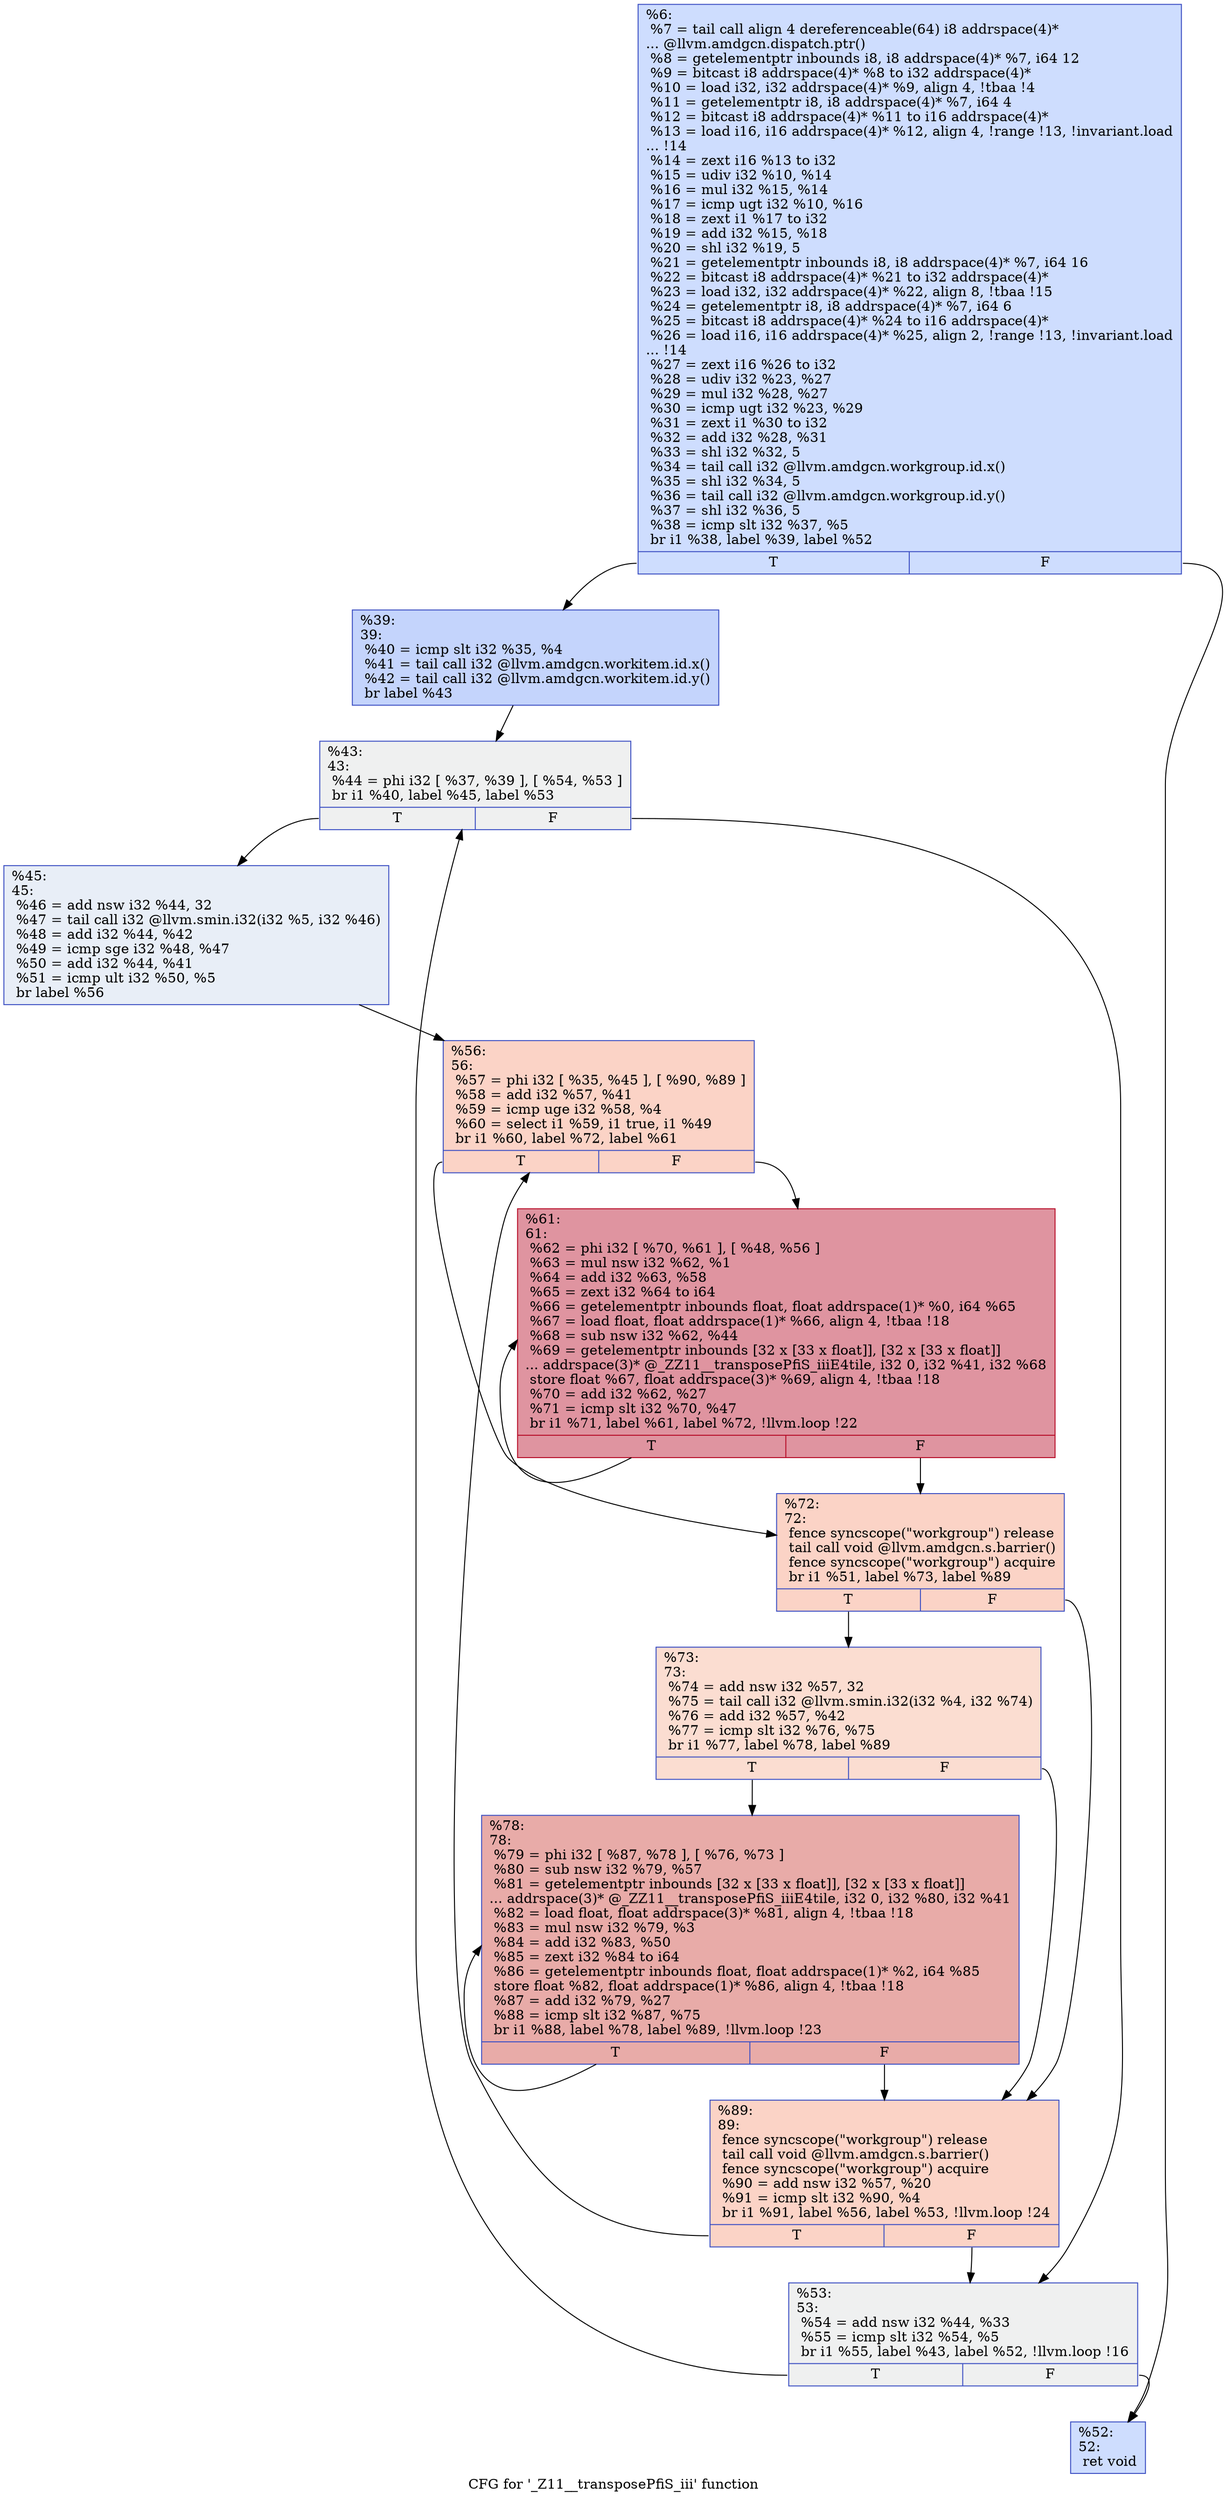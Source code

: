 digraph "CFG for '_Z11__transposePfiS_iii' function" {
	label="CFG for '_Z11__transposePfiS_iii' function";

	Node0x5e7ef70 [shape=record,color="#3d50c3ff", style=filled, fillcolor="#8fb1fe70",label="{%6:\l  %7 = tail call align 4 dereferenceable(64) i8 addrspace(4)*\l... @llvm.amdgcn.dispatch.ptr()\l  %8 = getelementptr inbounds i8, i8 addrspace(4)* %7, i64 12\l  %9 = bitcast i8 addrspace(4)* %8 to i32 addrspace(4)*\l  %10 = load i32, i32 addrspace(4)* %9, align 4, !tbaa !4\l  %11 = getelementptr i8, i8 addrspace(4)* %7, i64 4\l  %12 = bitcast i8 addrspace(4)* %11 to i16 addrspace(4)*\l  %13 = load i16, i16 addrspace(4)* %12, align 4, !range !13, !invariant.load\l... !14\l  %14 = zext i16 %13 to i32\l  %15 = udiv i32 %10, %14\l  %16 = mul i32 %15, %14\l  %17 = icmp ugt i32 %10, %16\l  %18 = zext i1 %17 to i32\l  %19 = add i32 %15, %18\l  %20 = shl i32 %19, 5\l  %21 = getelementptr inbounds i8, i8 addrspace(4)* %7, i64 16\l  %22 = bitcast i8 addrspace(4)* %21 to i32 addrspace(4)*\l  %23 = load i32, i32 addrspace(4)* %22, align 8, !tbaa !15\l  %24 = getelementptr i8, i8 addrspace(4)* %7, i64 6\l  %25 = bitcast i8 addrspace(4)* %24 to i16 addrspace(4)*\l  %26 = load i16, i16 addrspace(4)* %25, align 2, !range !13, !invariant.load\l... !14\l  %27 = zext i16 %26 to i32\l  %28 = udiv i32 %23, %27\l  %29 = mul i32 %28, %27\l  %30 = icmp ugt i32 %23, %29\l  %31 = zext i1 %30 to i32\l  %32 = add i32 %28, %31\l  %33 = shl i32 %32, 5\l  %34 = tail call i32 @llvm.amdgcn.workgroup.id.x()\l  %35 = shl i32 %34, 5\l  %36 = tail call i32 @llvm.amdgcn.workgroup.id.y()\l  %37 = shl i32 %36, 5\l  %38 = icmp slt i32 %37, %5\l  br i1 %38, label %39, label %52\l|{<s0>T|<s1>F}}"];
	Node0x5e7ef70:s0 -> Node0x5e82940;
	Node0x5e7ef70:s1 -> Node0x5e829d0;
	Node0x5e82940 [shape=record,color="#3d50c3ff", style=filled, fillcolor="#7a9df870",label="{%39:\l39:                                               \l  %40 = icmp slt i32 %35, %4\l  %41 = tail call i32 @llvm.amdgcn.workitem.id.x()\l  %42 = tail call i32 @llvm.amdgcn.workitem.id.y()\l  br label %43\l}"];
	Node0x5e82940 -> Node0x5e82f80;
	Node0x5e82f80 [shape=record,color="#3d50c3ff", style=filled, fillcolor="#dbdcde70",label="{%43:\l43:                                               \l  %44 = phi i32 [ %37, %39 ], [ %54, %53 ]\l  br i1 %40, label %45, label %53\l|{<s0>T|<s1>F}}"];
	Node0x5e82f80:s0 -> Node0x5e831f0;
	Node0x5e82f80:s1 -> Node0x5e830b0;
	Node0x5e831f0 [shape=record,color="#3d50c3ff", style=filled, fillcolor="#cbd8ee70",label="{%45:\l45:                                               \l  %46 = add nsw i32 %44, 32\l  %47 = tail call i32 @llvm.smin.i32(i32 %5, i32 %46)\l  %48 = add i32 %44, %42\l  %49 = icmp sge i32 %48, %47\l  %50 = add i32 %44, %41\l  %51 = icmp ult i32 %50, %5\l  br label %56\l}"];
	Node0x5e831f0 -> Node0x5e83830;
	Node0x5e829d0 [shape=record,color="#3d50c3ff", style=filled, fillcolor="#8fb1fe70",label="{%52:\l52:                                               \l  ret void\l}"];
	Node0x5e830b0 [shape=record,color="#3d50c3ff", style=filled, fillcolor="#dbdcde70",label="{%53:\l53:                                               \l  %54 = add nsw i32 %44, %33\l  %55 = icmp slt i32 %54, %5\l  br i1 %55, label %43, label %52, !llvm.loop !16\l|{<s0>T|<s1>F}}"];
	Node0x5e830b0:s0 -> Node0x5e82f80;
	Node0x5e830b0:s1 -> Node0x5e829d0;
	Node0x5e83830 [shape=record,color="#3d50c3ff", style=filled, fillcolor="#f59c7d70",label="{%56:\l56:                                               \l  %57 = phi i32 [ %35, %45 ], [ %90, %89 ]\l  %58 = add i32 %57, %41\l  %59 = icmp uge i32 %58, %4\l  %60 = select i1 %59, i1 true, i1 %49\l  br i1 %60, label %72, label %61\l|{<s0>T|<s1>F}}"];
	Node0x5e83830:s0 -> Node0x5e83f40;
	Node0x5e83830:s1 -> Node0x5e83fd0;
	Node0x5e83fd0 [shape=record,color="#b70d28ff", style=filled, fillcolor="#b70d2870",label="{%61:\l61:                                               \l  %62 = phi i32 [ %70, %61 ], [ %48, %56 ]\l  %63 = mul nsw i32 %62, %1\l  %64 = add i32 %63, %58\l  %65 = zext i32 %64 to i64\l  %66 = getelementptr inbounds float, float addrspace(1)* %0, i64 %65\l  %67 = load float, float addrspace(1)* %66, align 4, !tbaa !18\l  %68 = sub nsw i32 %62, %44\l  %69 = getelementptr inbounds [32 x [33 x float]], [32 x [33 x float]]\l... addrspace(3)* @_ZZ11__transposePfiS_iiiE4tile, i32 0, i32 %41, i32 %68\l  store float %67, float addrspace(3)* %69, align 4, !tbaa !18\l  %70 = add i32 %62, %27\l  %71 = icmp slt i32 %70, %47\l  br i1 %71, label %61, label %72, !llvm.loop !22\l|{<s0>T|<s1>F}}"];
	Node0x5e83fd0:s0 -> Node0x5e83fd0;
	Node0x5e83fd0:s1 -> Node0x5e83f40;
	Node0x5e83f40 [shape=record,color="#3d50c3ff", style=filled, fillcolor="#f59c7d70",label="{%72:\l72:                                               \l  fence syncscope(\"workgroup\") release\l  tail call void @llvm.amdgcn.s.barrier()\l  fence syncscope(\"workgroup\") acquire\l  br i1 %51, label %73, label %89\l|{<s0>T|<s1>F}}"];
	Node0x5e83f40:s0 -> Node0x5e855a0;
	Node0x5e83f40:s1 -> Node0x5e83c00;
	Node0x5e855a0 [shape=record,color="#3d50c3ff", style=filled, fillcolor="#f7b39670",label="{%73:\l73:                                               \l  %74 = add nsw i32 %57, 32\l  %75 = tail call i32 @llvm.smin.i32(i32 %4, i32 %74)\l  %76 = add i32 %57, %42\l  %77 = icmp slt i32 %76, %75\l  br i1 %77, label %78, label %89\l|{<s0>T|<s1>F}}"];
	Node0x5e855a0:s0 -> Node0x5e859a0;
	Node0x5e855a0:s1 -> Node0x5e83c00;
	Node0x5e859a0 [shape=record,color="#3d50c3ff", style=filled, fillcolor="#cc403a70",label="{%78:\l78:                                               \l  %79 = phi i32 [ %87, %78 ], [ %76, %73 ]\l  %80 = sub nsw i32 %79, %57\l  %81 = getelementptr inbounds [32 x [33 x float]], [32 x [33 x float]]\l... addrspace(3)* @_ZZ11__transposePfiS_iiiE4tile, i32 0, i32 %80, i32 %41\l  %82 = load float, float addrspace(3)* %81, align 4, !tbaa !18\l  %83 = mul nsw i32 %79, %3\l  %84 = add i32 %83, %50\l  %85 = zext i32 %84 to i64\l  %86 = getelementptr inbounds float, float addrspace(1)* %2, i64 %85\l  store float %82, float addrspace(1)* %86, align 4, !tbaa !18\l  %87 = add i32 %79, %27\l  %88 = icmp slt i32 %87, %75\l  br i1 %88, label %78, label %89, !llvm.loop !23\l|{<s0>T|<s1>F}}"];
	Node0x5e859a0:s0 -> Node0x5e859a0;
	Node0x5e859a0:s1 -> Node0x5e83c00;
	Node0x5e83c00 [shape=record,color="#3d50c3ff", style=filled, fillcolor="#f59c7d70",label="{%89:\l89:                                               \l  fence syncscope(\"workgroup\") release\l  tail call void @llvm.amdgcn.s.barrier()\l  fence syncscope(\"workgroup\") acquire\l  %90 = add nsw i32 %57, %20\l  %91 = icmp slt i32 %90, %4\l  br i1 %91, label %56, label %53, !llvm.loop !24\l|{<s0>T|<s1>F}}"];
	Node0x5e83c00:s0 -> Node0x5e83830;
	Node0x5e83c00:s1 -> Node0x5e830b0;
}
